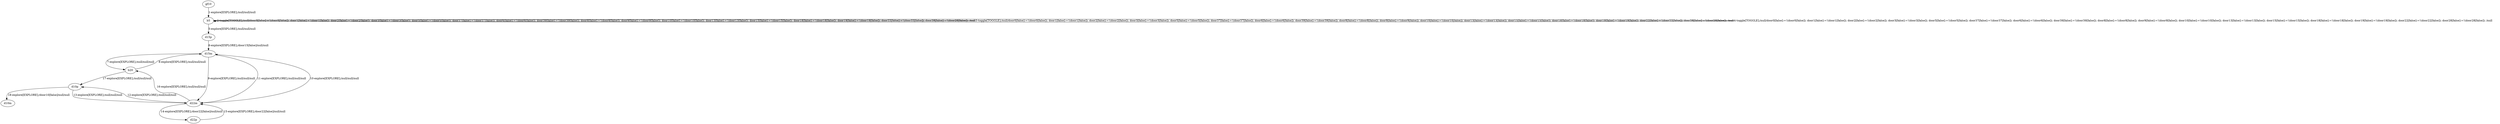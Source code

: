# Total number of goals covered by this test: 2
# d22m --> d15m
# d10p --> d22m

digraph g {
"gf10" -> "b5" [label = "1-explore[EXPLORE];/null/null/null"];
"b5" -> "b5" [label = "2-toggle[TOGGLE];/null/door0[false]:=!(door0[false]); door1[false]:=!(door1[false]); door2[false]:=!(door2[false]); door3[false]:=!(door3[false]); door5[false]:=!(door5[false]); door37[false]:=!(door37[false]); door6[false]:=!(door6[false]); door39[false]:=!(door39[false]); door8[false]:=!(door8[false]); door9[false]:=!(door9[false]); door10[false]:=!(door10[false]); door13[false]:=!(door13[false]); door15[false]:=!(door15[false]); door18[false]:=!(door18[false]); door19[false]:=!(door19[false]); door22[false]:=!(door22[false]); door28[false]:=!(door28[false]); /null"];
"b5" -> "b5" [label = "3-toggle[TOGGLE];/null/door0[false]:=!(door0[false]); door1[false]:=!(door1[false]); door2[false]:=!(door2[false]); door3[false]:=!(door3[false]); door5[false]:=!(door5[false]); door37[false]:=!(door37[false]); door6[false]:=!(door6[false]); door39[false]:=!(door39[false]); door8[false]:=!(door8[false]); door9[false]:=!(door9[false]); door10[false]:=!(door10[false]); door13[false]:=!(door13[false]); door15[false]:=!(door15[false]); door18[false]:=!(door18[false]); door19[false]:=!(door19[false]); door22[false]:=!(door22[false]); door28[false]:=!(door28[false]); /null"];
"b5" -> "b5" [label = "4-toggle[TOGGLE];/null/door0[false]:=!(door0[false]); door1[false]:=!(door1[false]); door2[false]:=!(door2[false]); door3[false]:=!(door3[false]); door5[false]:=!(door5[false]); door37[false]:=!(door37[false]); door6[false]:=!(door6[false]); door39[false]:=!(door39[false]); door8[false]:=!(door8[false]); door9[false]:=!(door9[false]); door10[false]:=!(door10[false]); door13[false]:=!(door13[false]); door15[false]:=!(door15[false]); door18[false]:=!(door18[false]); door19[false]:=!(door19[false]); door22[false]:=!(door22[false]); door28[false]:=!(door28[false]); /null"];
"b5" -> "d15p" [label = "5-explore[EXPLORE];/null/null/null"];
"d15p" -> "d15m" [label = "6-explore[EXPLORE];/door15[false]/null/null"];
"d15m" -> "b20" [label = "7-explore[EXPLORE];/null/null/null"];
"b20" -> "d15m" [label = "8-explore[EXPLORE];/null/null/null"];
"d15m" -> "d22m" [label = "9-explore[EXPLORE];/null/null/null"];
"d22m" -> "d15m" [label = "10-explore[EXPLORE];/null/null/null"];
"d15m" -> "d22m" [label = "11-explore[EXPLORE];/null/null/null"];
"d22m" -> "d10p" [label = "12-explore[EXPLORE];/null/null/null"];
"d10p" -> "d22m" [label = "13-explore[EXPLORE];/null/null/null"];
"d22m" -> "d22p" [label = "14-explore[EXPLORE];/door22[false]/null/null"];
"d22p" -> "d22m" [label = "15-explore[EXPLORE];/door22[false]/null/null"];
"d22m" -> "b20" [label = "16-explore[EXPLORE];/null/null/null"];
"b20" -> "d10p" [label = "17-explore[EXPLORE];/null/null/null"];
"d10p" -> "d10m" [label = "18-explore[EXPLORE];/door10[false]/null/null"];
}